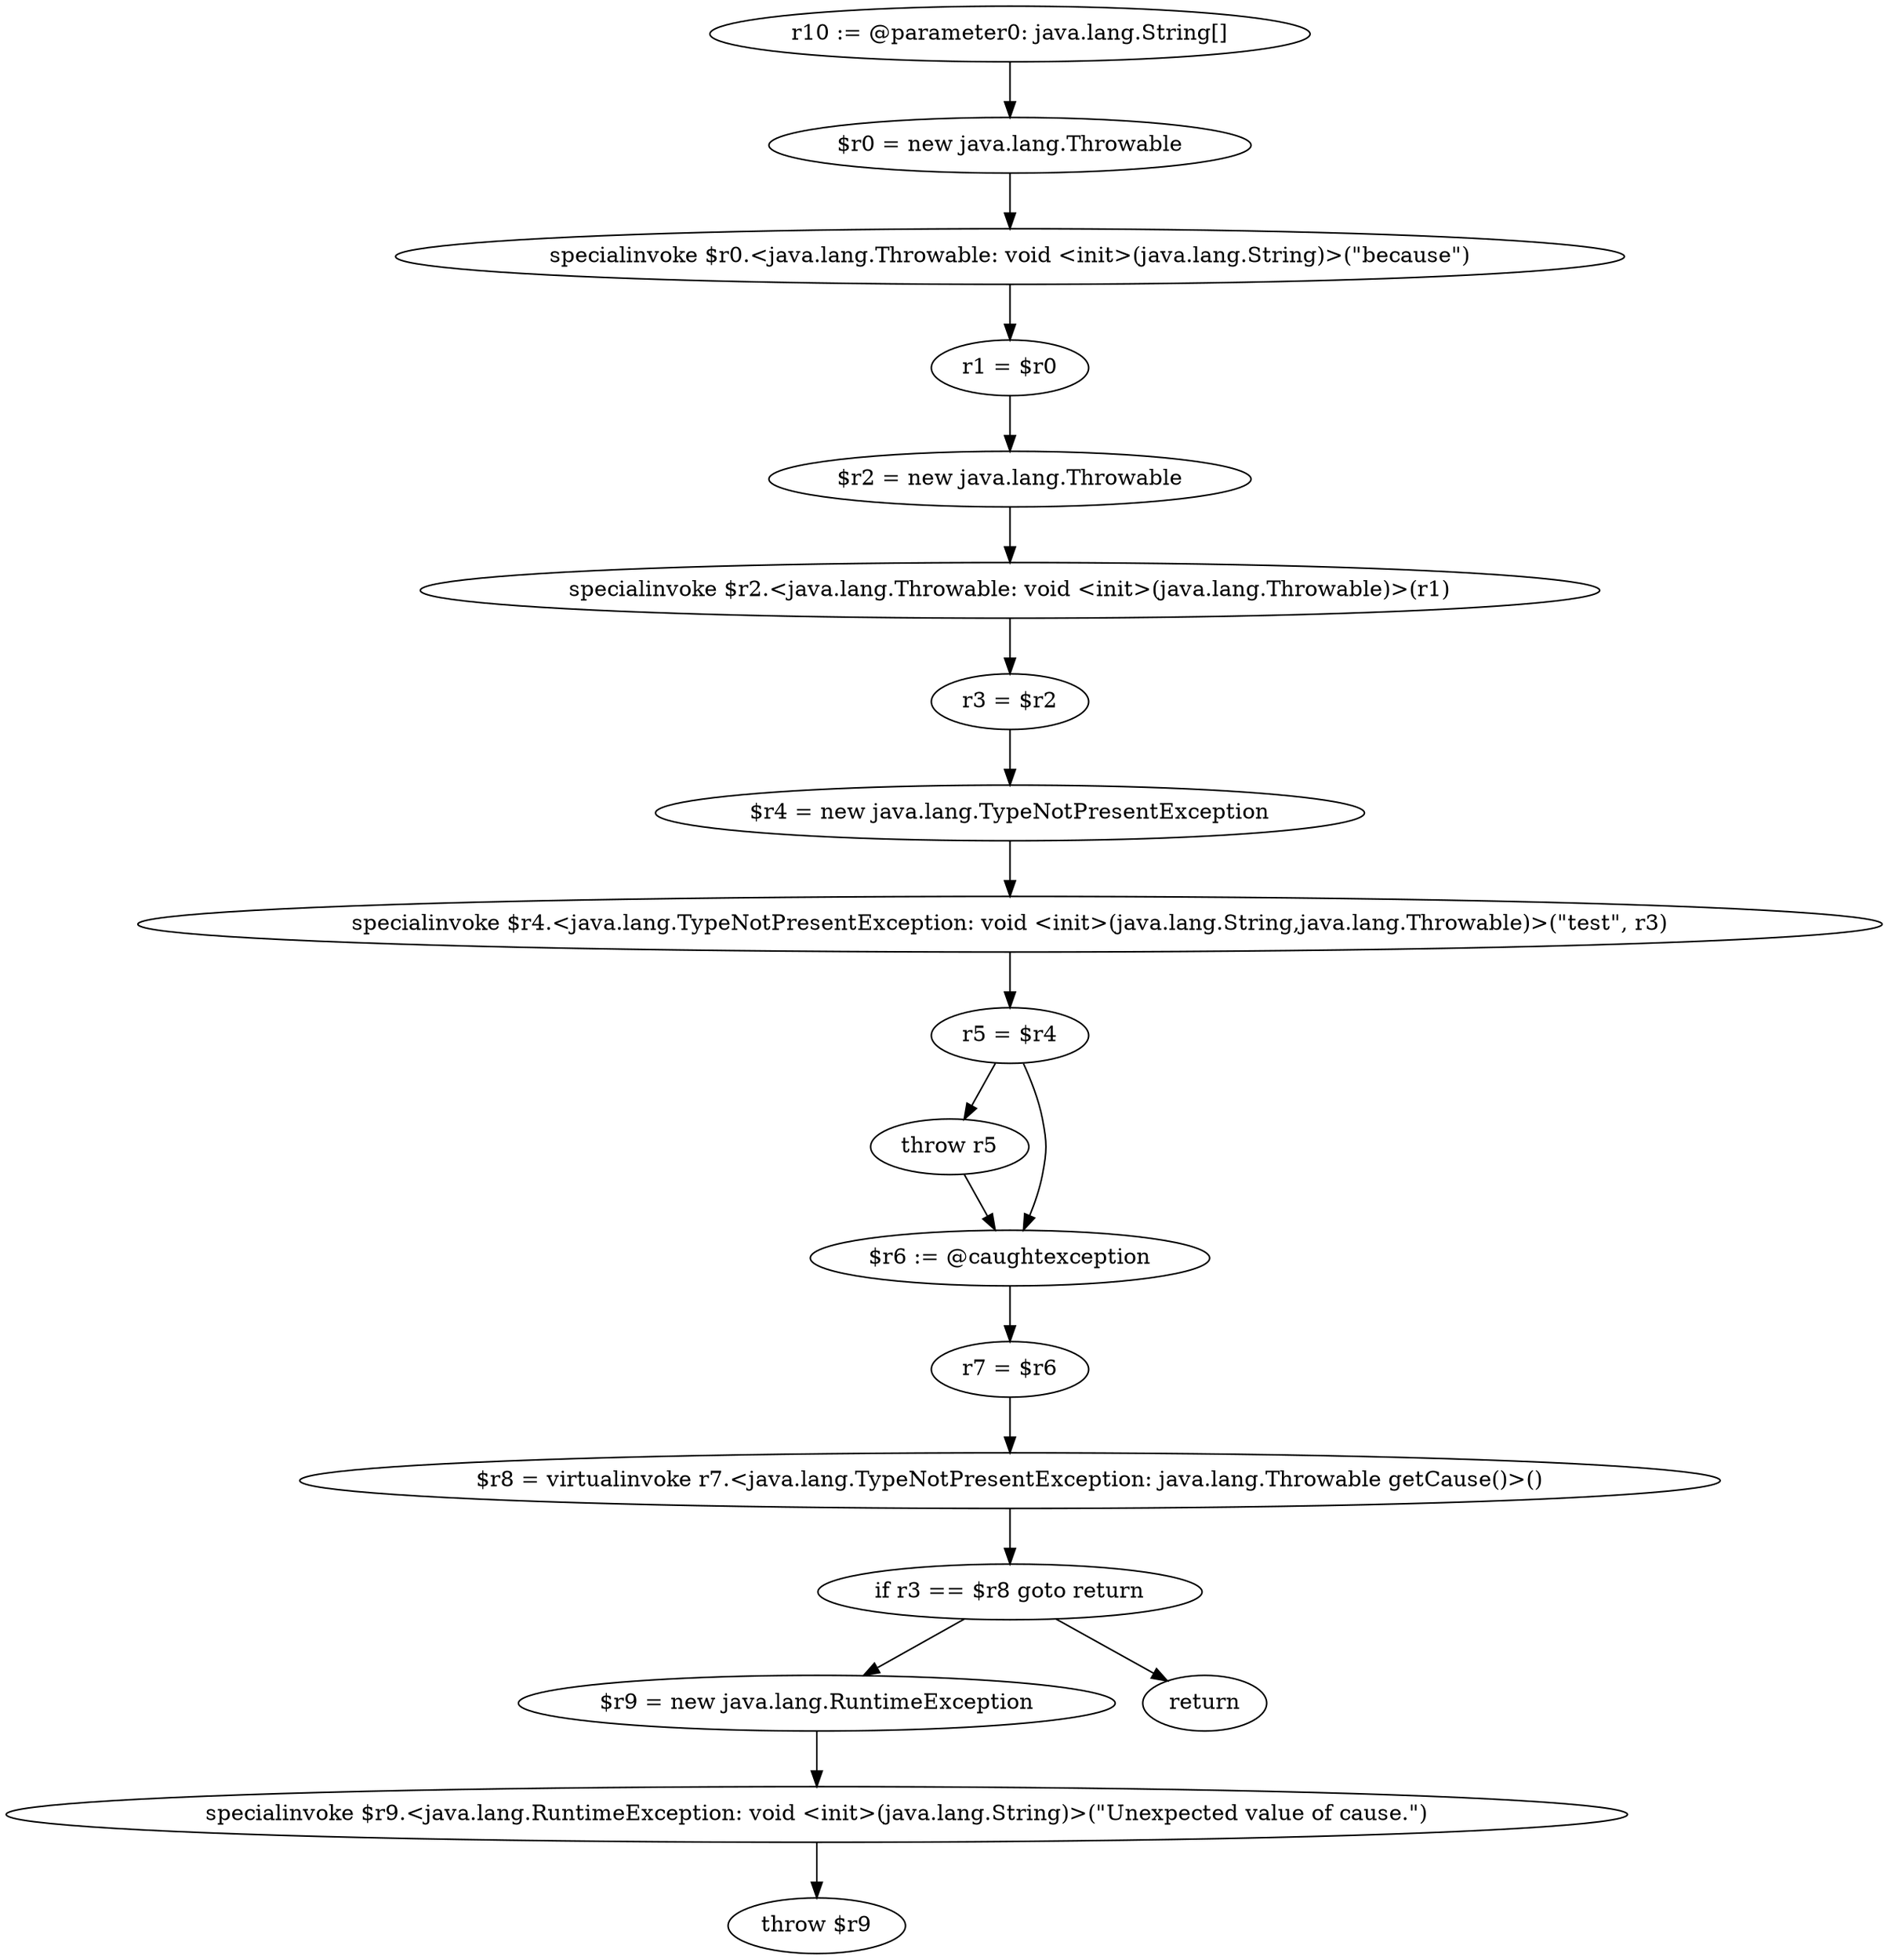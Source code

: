 digraph "unitGraph" {
    "r10 := @parameter0: java.lang.String[]"
    "$r0 = new java.lang.Throwable"
    "specialinvoke $r0.<java.lang.Throwable: void <init>(java.lang.String)>(\"because\")"
    "r1 = $r0"
    "$r2 = new java.lang.Throwable"
    "specialinvoke $r2.<java.lang.Throwable: void <init>(java.lang.Throwable)>(r1)"
    "r3 = $r2"
    "$r4 = new java.lang.TypeNotPresentException"
    "specialinvoke $r4.<java.lang.TypeNotPresentException: void <init>(java.lang.String,java.lang.Throwable)>(\"test\", r3)"
    "r5 = $r4"
    "throw r5"
    "$r6 := @caughtexception"
    "r7 = $r6"
    "$r8 = virtualinvoke r7.<java.lang.TypeNotPresentException: java.lang.Throwable getCause()>()"
    "if r3 == $r8 goto return"
    "$r9 = new java.lang.RuntimeException"
    "specialinvoke $r9.<java.lang.RuntimeException: void <init>(java.lang.String)>(\"Unexpected value of cause.\")"
    "throw $r9"
    "return"
    "r10 := @parameter0: java.lang.String[]"->"$r0 = new java.lang.Throwable";
    "$r0 = new java.lang.Throwable"->"specialinvoke $r0.<java.lang.Throwable: void <init>(java.lang.String)>(\"because\")";
    "specialinvoke $r0.<java.lang.Throwable: void <init>(java.lang.String)>(\"because\")"->"r1 = $r0";
    "r1 = $r0"->"$r2 = new java.lang.Throwable";
    "$r2 = new java.lang.Throwable"->"specialinvoke $r2.<java.lang.Throwable: void <init>(java.lang.Throwable)>(r1)";
    "specialinvoke $r2.<java.lang.Throwable: void <init>(java.lang.Throwable)>(r1)"->"r3 = $r2";
    "r3 = $r2"->"$r4 = new java.lang.TypeNotPresentException";
    "$r4 = new java.lang.TypeNotPresentException"->"specialinvoke $r4.<java.lang.TypeNotPresentException: void <init>(java.lang.String,java.lang.Throwable)>(\"test\", r3)";
    "specialinvoke $r4.<java.lang.TypeNotPresentException: void <init>(java.lang.String,java.lang.Throwable)>(\"test\", r3)"->"r5 = $r4";
    "r5 = $r4"->"throw r5";
    "r5 = $r4"->"$r6 := @caughtexception";
    "throw r5"->"$r6 := @caughtexception";
    "$r6 := @caughtexception"->"r7 = $r6";
    "r7 = $r6"->"$r8 = virtualinvoke r7.<java.lang.TypeNotPresentException: java.lang.Throwable getCause()>()";
    "$r8 = virtualinvoke r7.<java.lang.TypeNotPresentException: java.lang.Throwable getCause()>()"->"if r3 == $r8 goto return";
    "if r3 == $r8 goto return"->"$r9 = new java.lang.RuntimeException";
    "if r3 == $r8 goto return"->"return";
    "$r9 = new java.lang.RuntimeException"->"specialinvoke $r9.<java.lang.RuntimeException: void <init>(java.lang.String)>(\"Unexpected value of cause.\")";
    "specialinvoke $r9.<java.lang.RuntimeException: void <init>(java.lang.String)>(\"Unexpected value of cause.\")"->"throw $r9";
}
